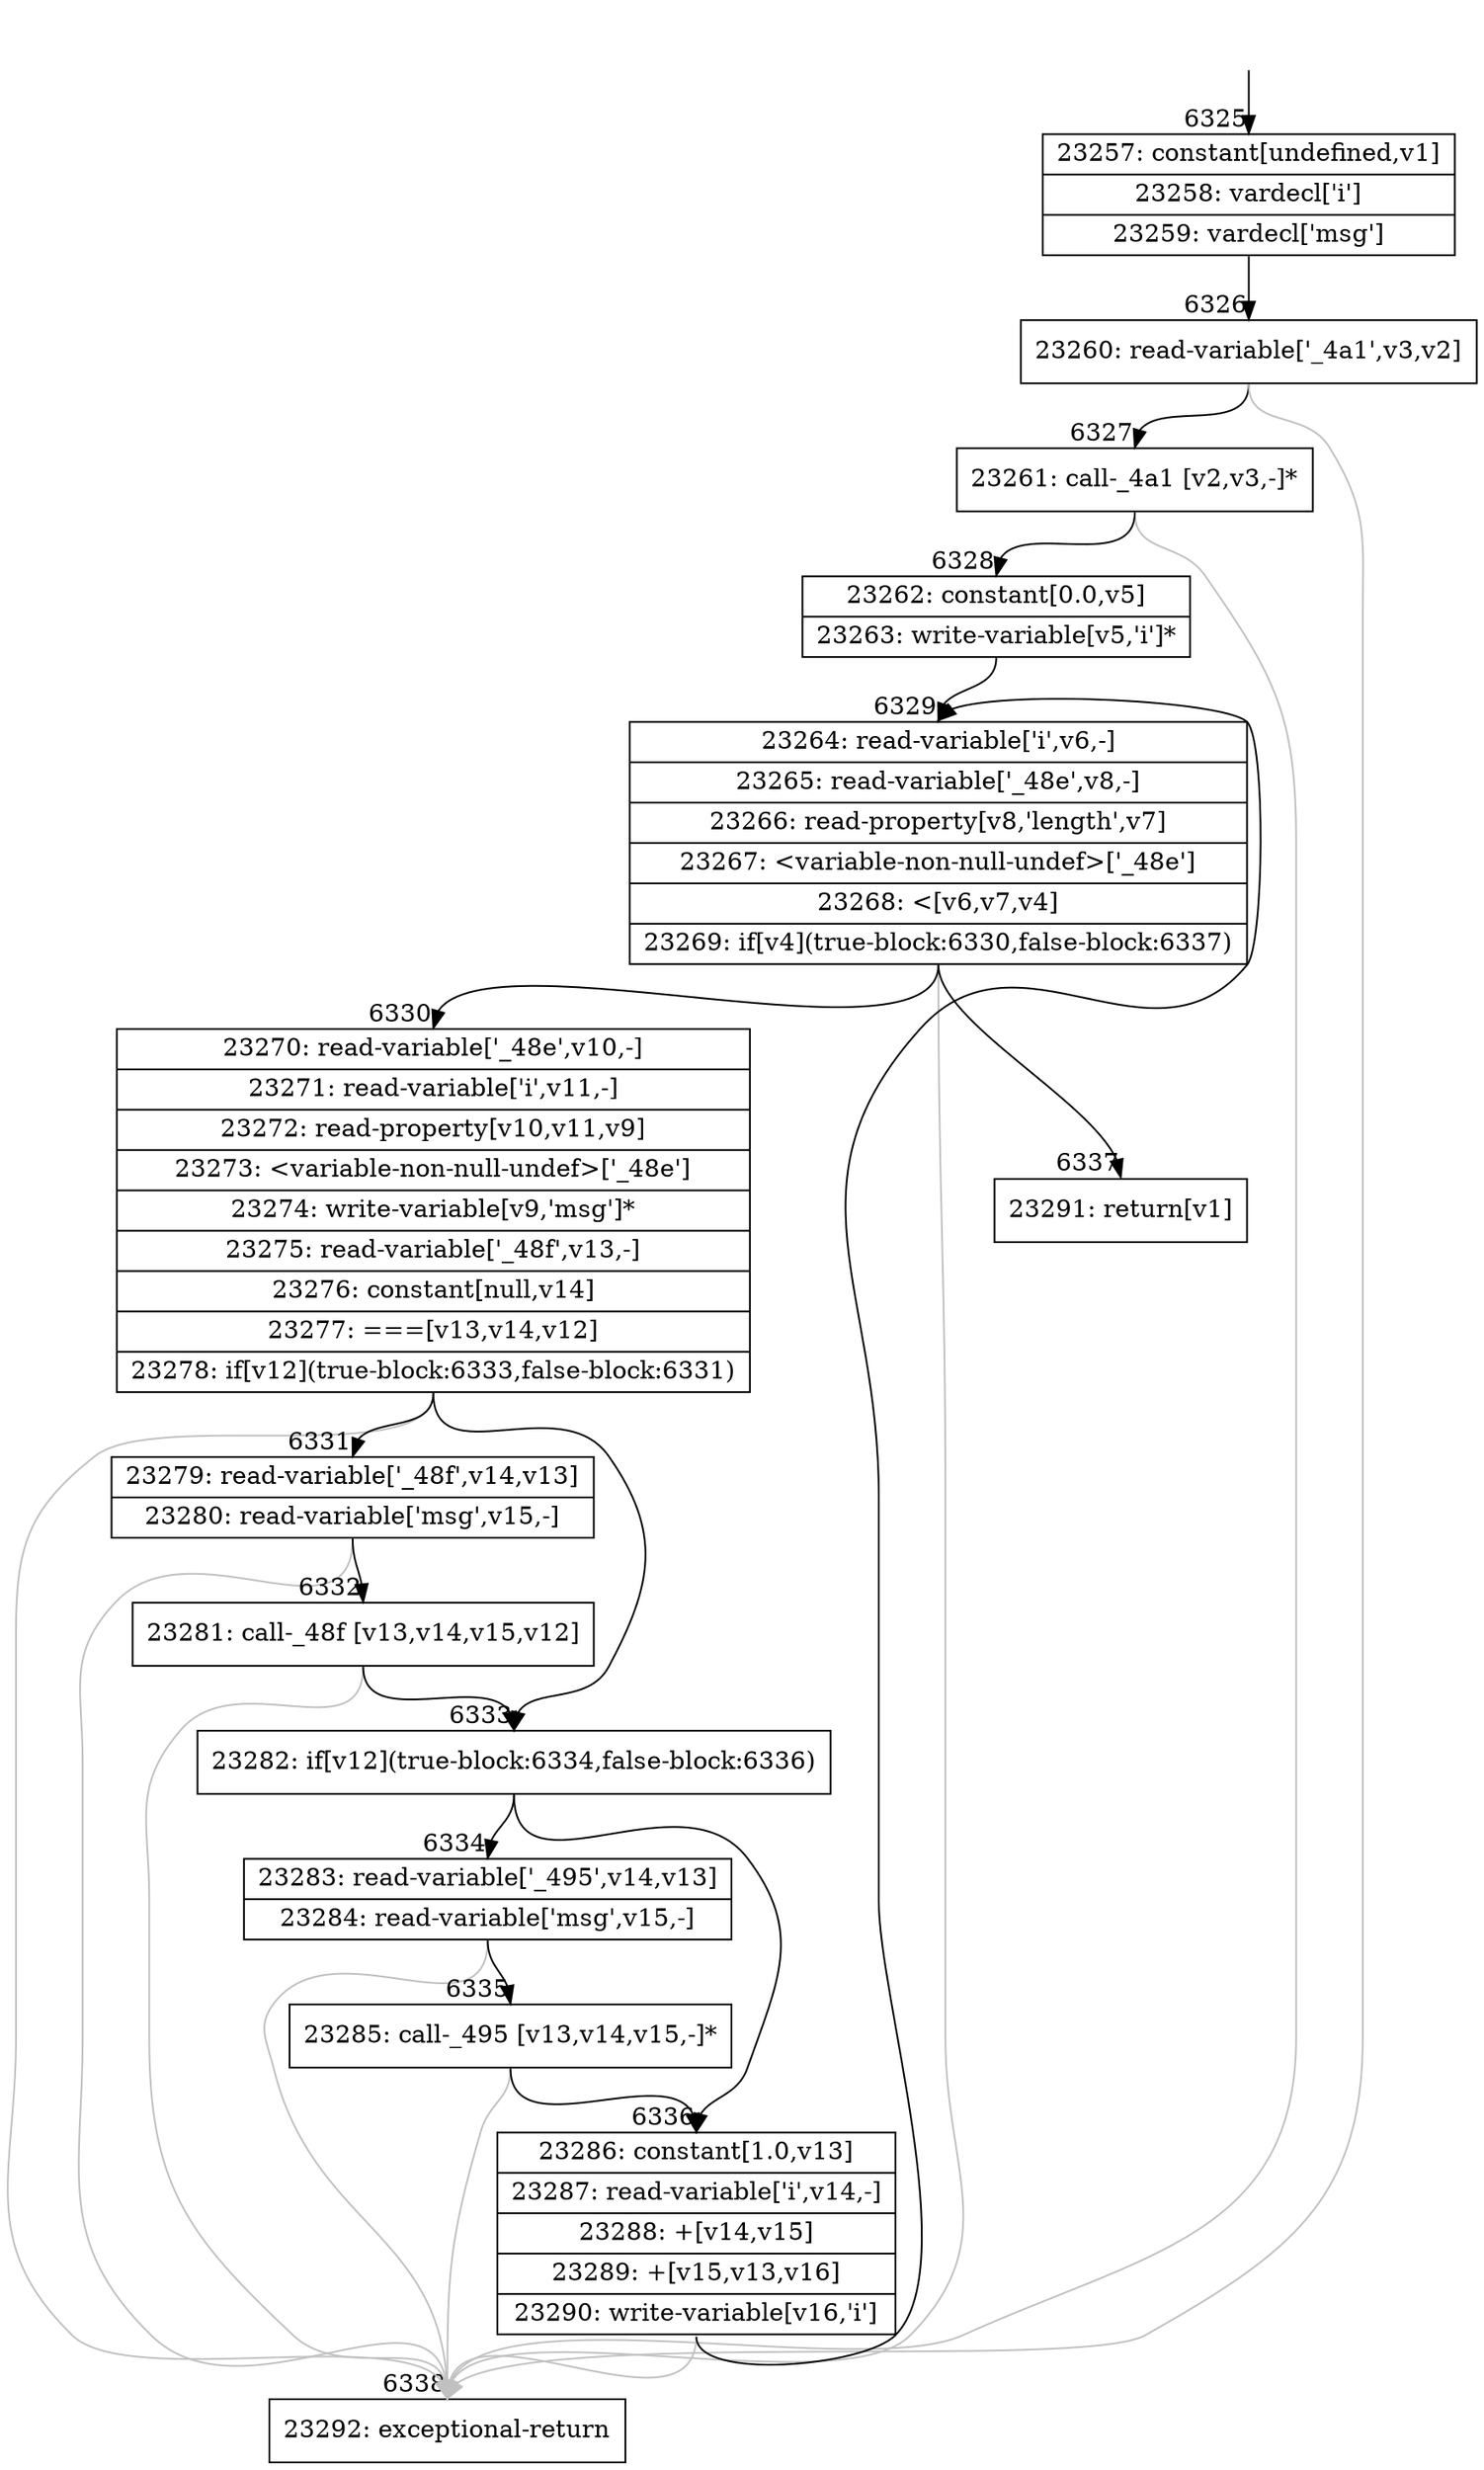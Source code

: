 digraph {
rankdir="TD"
BB_entry426[shape=none,label=""];
BB_entry426 -> BB6325 [tailport=s, headport=n, headlabel="    6325"]
BB6325 [shape=record label="{23257: constant[undefined,v1]|23258: vardecl['i']|23259: vardecl['msg']}" ] 
BB6325 -> BB6326 [tailport=s, headport=n, headlabel="      6326"]
BB6326 [shape=record label="{23260: read-variable['_4a1',v3,v2]}" ] 
BB6326 -> BB6327 [tailport=s, headport=n, headlabel="      6327"]
BB6326 -> BB6338 [tailport=s, headport=n, color=gray, headlabel="      6338"]
BB6327 [shape=record label="{23261: call-_4a1 [v2,v3,-]*}" ] 
BB6327 -> BB6328 [tailport=s, headport=n, headlabel="      6328"]
BB6327 -> BB6338 [tailport=s, headport=n, color=gray]
BB6328 [shape=record label="{23262: constant[0.0,v5]|23263: write-variable[v5,'i']*}" ] 
BB6328 -> BB6329 [tailport=s, headport=n, headlabel="      6329"]
BB6329 [shape=record label="{23264: read-variable['i',v6,-]|23265: read-variable['_48e',v8,-]|23266: read-property[v8,'length',v7]|23267: \<variable-non-null-undef\>['_48e']|23268: \<[v6,v7,v4]|23269: if[v4](true-block:6330,false-block:6337)}" ] 
BB6329 -> BB6330 [tailport=s, headport=n, headlabel="      6330"]
BB6329 -> BB6337 [tailport=s, headport=n, headlabel="      6337"]
BB6329 -> BB6338 [tailport=s, headport=n, color=gray]
BB6330 [shape=record label="{23270: read-variable['_48e',v10,-]|23271: read-variable['i',v11,-]|23272: read-property[v10,v11,v9]|23273: \<variable-non-null-undef\>['_48e']|23274: write-variable[v9,'msg']*|23275: read-variable['_48f',v13,-]|23276: constant[null,v14]|23277: ===[v13,v14,v12]|23278: if[v12](true-block:6333,false-block:6331)}" ] 
BB6330 -> BB6333 [tailport=s, headport=n, headlabel="      6333"]
BB6330 -> BB6331 [tailport=s, headport=n, headlabel="      6331"]
BB6330 -> BB6338 [tailport=s, headport=n, color=gray]
BB6331 [shape=record label="{23279: read-variable['_48f',v14,v13]|23280: read-variable['msg',v15,-]}" ] 
BB6331 -> BB6332 [tailport=s, headport=n, headlabel="      6332"]
BB6331 -> BB6338 [tailport=s, headport=n, color=gray]
BB6332 [shape=record label="{23281: call-_48f [v13,v14,v15,v12]}" ] 
BB6332 -> BB6333 [tailport=s, headport=n]
BB6332 -> BB6338 [tailport=s, headport=n, color=gray]
BB6333 [shape=record label="{23282: if[v12](true-block:6334,false-block:6336)}" ] 
BB6333 -> BB6334 [tailport=s, headport=n, headlabel="      6334"]
BB6333 -> BB6336 [tailport=s, headport=n, headlabel="      6336"]
BB6334 [shape=record label="{23283: read-variable['_495',v14,v13]|23284: read-variable['msg',v15,-]}" ] 
BB6334 -> BB6335 [tailport=s, headport=n, headlabel="      6335"]
BB6334 -> BB6338 [tailport=s, headport=n, color=gray]
BB6335 [shape=record label="{23285: call-_495 [v13,v14,v15,-]*}" ] 
BB6335 -> BB6336 [tailport=s, headport=n]
BB6335 -> BB6338 [tailport=s, headport=n, color=gray]
BB6336 [shape=record label="{23286: constant[1.0,v13]|23287: read-variable['i',v14,-]|23288: +[v14,v15]|23289: +[v15,v13,v16]|23290: write-variable[v16,'i']}" ] 
BB6336 -> BB6329 [tailport=s, headport=n]
BB6336 -> BB6338 [tailport=s, headport=n, color=gray]
BB6337 [shape=record label="{23291: return[v1]}" ] 
BB6338 [shape=record label="{23292: exceptional-return}" ] 
//#$~ 4502
}
